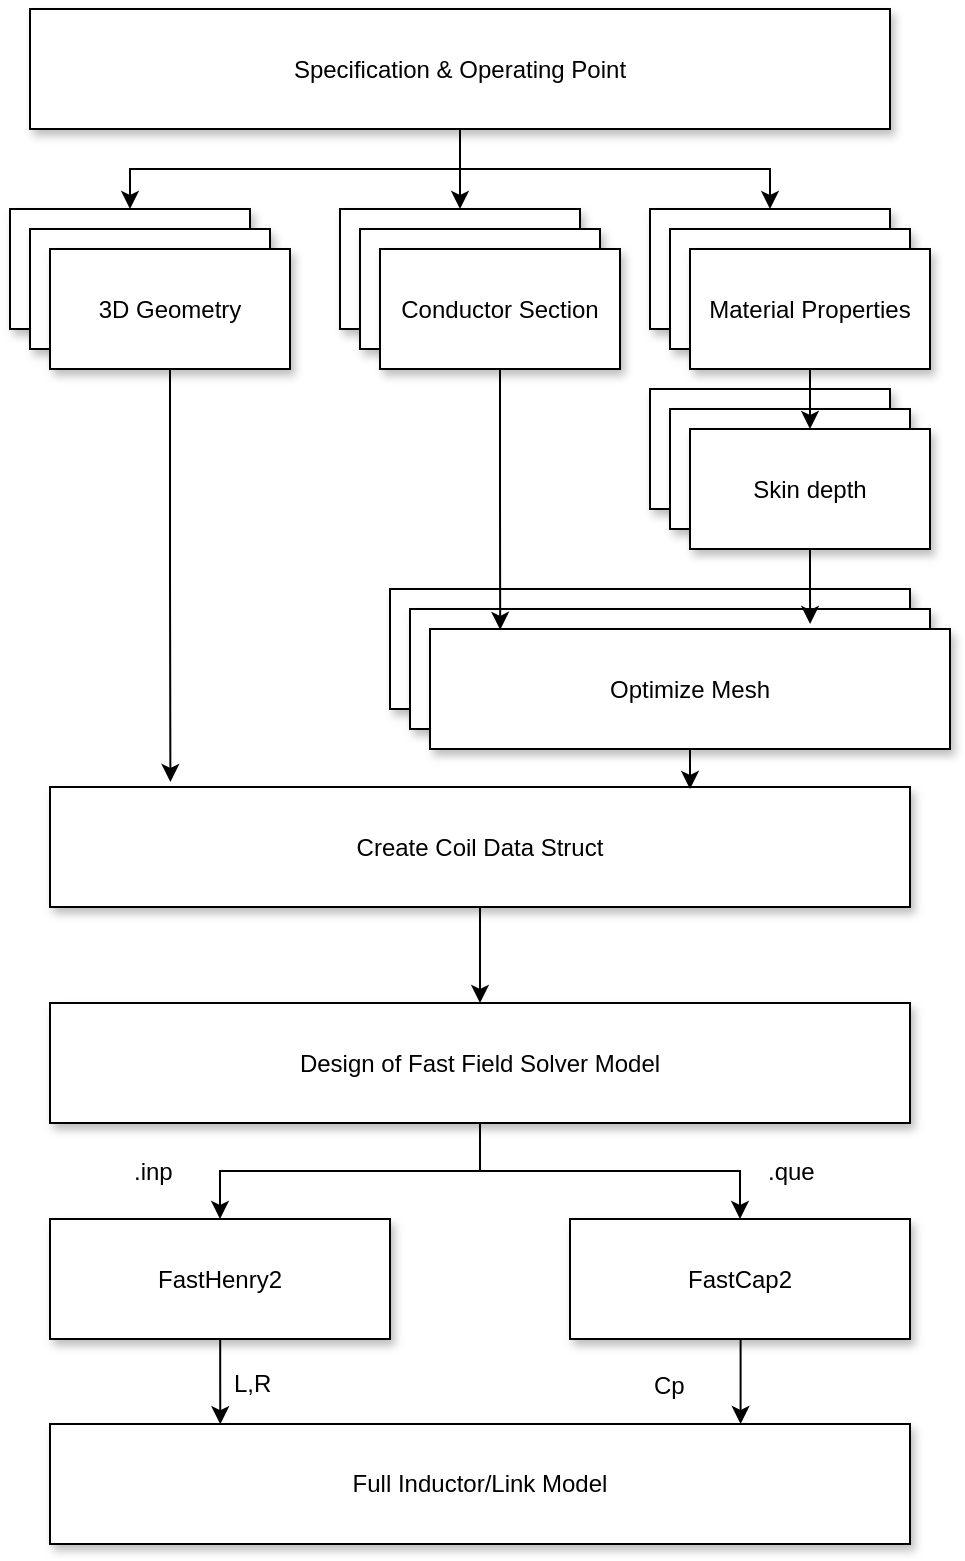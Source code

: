 <mxfile version="11.1.4" type="device"><diagram name="Page-1" id="edf60f1a-56cd-e834-aa8a-f176f3a09ee4"><mxGraphModel dx="1094" dy="689" grid="1" gridSize="10" guides="1" tooltips="1" connect="1" arrows="1" fold="1" page="1" pageScale="1" pageWidth="1100" pageHeight="850" background="#ffffff" math="0" shadow="0"><root><mxCell id="0"/><mxCell id="1" parent="0"/><mxCell id="FGRPSMdvmb6zeMOFtW-W-7" style="edgeStyle=orthogonalEdgeStyle;rounded=0;orthogonalLoop=1;jettySize=auto;html=1;entryX=0.5;entryY=0;entryDx=0;entryDy=0;" edge="1" parent="1" source="FGRPSMdvmb6zeMOFtW-W-1" target="FGRPSMdvmb6zeMOFtW-W-2"><mxGeometry relative="1" as="geometry"/></mxCell><mxCell id="FGRPSMdvmb6zeMOFtW-W-8" style="edgeStyle=orthogonalEdgeStyle;rounded=0;orthogonalLoop=1;jettySize=auto;html=1;entryX=0.5;entryY=0;entryDx=0;entryDy=0;" edge="1" parent="1" source="FGRPSMdvmb6zeMOFtW-W-1" target="FGRPSMdvmb6zeMOFtW-W-3"><mxGeometry relative="1" as="geometry"/></mxCell><mxCell id="FGRPSMdvmb6zeMOFtW-W-9" style="edgeStyle=orthogonalEdgeStyle;rounded=0;orthogonalLoop=1;jettySize=auto;html=1;entryX=0.5;entryY=0;entryDx=0;entryDy=0;" edge="1" parent="1" source="FGRPSMdvmb6zeMOFtW-W-1" target="FGRPSMdvmb6zeMOFtW-W-4"><mxGeometry relative="1" as="geometry"/></mxCell><mxCell id="FGRPSMdvmb6zeMOFtW-W-1" value="Specification &amp;amp; Operating Point" style="rounded=0;whiteSpace=wrap;html=1;shadow=1;" vertex="1" parent="1"><mxGeometry x="360" y="22.5" width="430" height="60" as="geometry"/></mxCell><mxCell id="FGRPSMdvmb6zeMOFtW-W-2" value="3D Geometry" style="rounded=0;whiteSpace=wrap;html=1;shadow=1;" vertex="1" parent="1"><mxGeometry x="350" y="122.5" width="120" height="60" as="geometry"/></mxCell><mxCell id="FGRPSMdvmb6zeMOFtW-W-3" value="Conductor Section" style="rounded=0;whiteSpace=wrap;html=1;shadow=1;" vertex="1" parent="1"><mxGeometry x="515" y="122.5" width="120" height="60" as="geometry"/></mxCell><mxCell id="FGRPSMdvmb6zeMOFtW-W-4" value="Material Properties" style="rounded=0;whiteSpace=wrap;html=1;shadow=1;" vertex="1" parent="1"><mxGeometry x="670" y="122.5" width="120" height="60" as="geometry"/></mxCell><mxCell id="FGRPSMdvmb6zeMOFtW-W-5" value="Skin depth" style="rounded=0;whiteSpace=wrap;html=1;shadow=1;" vertex="1" parent="1"><mxGeometry x="670" y="212.5" width="120" height="60" as="geometry"/></mxCell><mxCell id="FGRPSMdvmb6zeMOFtW-W-6" value="Optimize Mesh" style="rounded=0;whiteSpace=wrap;html=1;shadow=1;" vertex="1" parent="1"><mxGeometry x="540" y="312.5" width="260" height="60" as="geometry"/></mxCell><mxCell id="FGRPSMdvmb6zeMOFtW-W-18" style="edgeStyle=orthogonalEdgeStyle;rounded=0;orthogonalLoop=1;jettySize=auto;html=1;entryX=0.5;entryY=0;entryDx=0;entryDy=0;" edge="1" parent="1" source="FGRPSMdvmb6zeMOFtW-W-14" target="FGRPSMdvmb6zeMOFtW-W-17"><mxGeometry relative="1" as="geometry"/></mxCell><mxCell id="FGRPSMdvmb6zeMOFtW-W-14" value="Create Coil Data Struct" style="rounded=0;whiteSpace=wrap;html=1;shadow=1;" vertex="1" parent="1"><mxGeometry x="370" y="411.5" width="430" height="60" as="geometry"/></mxCell><mxCell id="FGRPSMdvmb6zeMOFtW-W-21" style="edgeStyle=orthogonalEdgeStyle;rounded=0;orthogonalLoop=1;jettySize=auto;html=1;entryX=0.5;entryY=0;entryDx=0;entryDy=0;" edge="1" parent="1" source="FGRPSMdvmb6zeMOFtW-W-17" target="FGRPSMdvmb6zeMOFtW-W-19"><mxGeometry relative="1" as="geometry"/></mxCell><mxCell id="FGRPSMdvmb6zeMOFtW-W-22" style="edgeStyle=orthogonalEdgeStyle;rounded=0;orthogonalLoop=1;jettySize=auto;html=1;exitX=0.5;exitY=1;exitDx=0;exitDy=0;entryX=0.5;entryY=0;entryDx=0;entryDy=0;" edge="1" parent="1" source="FGRPSMdvmb6zeMOFtW-W-17" target="FGRPSMdvmb6zeMOFtW-W-20"><mxGeometry relative="1" as="geometry"/></mxCell><mxCell id="FGRPSMdvmb6zeMOFtW-W-17" value="Design of Fast Field Solver Model" style="rounded=0;whiteSpace=wrap;html=1;shadow=1;" vertex="1" parent="1"><mxGeometry x="370" y="519.5" width="430" height="60" as="geometry"/></mxCell><mxCell id="FGRPSMdvmb6zeMOFtW-W-24" style="edgeStyle=orthogonalEdgeStyle;rounded=0;orthogonalLoop=1;jettySize=auto;html=1;entryX=0.198;entryY=0.002;entryDx=0;entryDy=0;entryPerimeter=0;" edge="1" parent="1" source="FGRPSMdvmb6zeMOFtW-W-19" target="FGRPSMdvmb6zeMOFtW-W-23"><mxGeometry relative="1" as="geometry"><Array as="points"><mxPoint x="455" y="709"/></Array></mxGeometry></mxCell><mxCell id="FGRPSMdvmb6zeMOFtW-W-19" value="FastHenry2" style="rounded=0;whiteSpace=wrap;html=1;shadow=1;" vertex="1" parent="1"><mxGeometry x="370" y="627.5" width="170" height="60" as="geometry"/></mxCell><mxCell id="FGRPSMdvmb6zeMOFtW-W-25" style="edgeStyle=orthogonalEdgeStyle;rounded=0;orthogonalLoop=1;jettySize=auto;html=1;entryX=0.803;entryY=0;entryDx=0;entryDy=0;entryPerimeter=0;" edge="1" parent="1" source="FGRPSMdvmb6zeMOFtW-W-20" target="FGRPSMdvmb6zeMOFtW-W-23"><mxGeometry relative="1" as="geometry"><mxPoint x="715" y="728" as="targetPoint"/><Array as="points"><mxPoint x="715" y="709"/></Array></mxGeometry></mxCell><mxCell id="FGRPSMdvmb6zeMOFtW-W-20" value="FastCap2" style="rounded=0;whiteSpace=wrap;html=1;shadow=1;" vertex="1" parent="1"><mxGeometry x="630" y="627.5" width="170" height="60" as="geometry"/></mxCell><mxCell id="FGRPSMdvmb6zeMOFtW-W-23" value="Full Inductor/Link Model" style="rounded=0;whiteSpace=wrap;html=1;shadow=1;" vertex="1" parent="1"><mxGeometry x="370" y="730" width="430" height="60" as="geometry"/></mxCell><mxCell id="FGRPSMdvmb6zeMOFtW-W-26" value="L,R" style="text;html=1;resizable=0;points=[];autosize=1;align=left;verticalAlign=top;spacingTop=-4;" vertex="1" parent="1"><mxGeometry x="460" y="700" width="30" height="20" as="geometry"/></mxCell><mxCell id="FGRPSMdvmb6zeMOFtW-W-27" value="Cp" style="text;html=1;resizable=0;points=[];autosize=1;align=left;verticalAlign=top;spacingTop=-4;" vertex="1" parent="1"><mxGeometry x="670" y="701" width="30" height="20" as="geometry"/></mxCell><mxCell id="FGRPSMdvmb6zeMOFtW-W-28" value=".inp" style="text;html=1;resizable=0;points=[];autosize=1;align=left;verticalAlign=top;spacingTop=-4;" vertex="1" parent="1"><mxGeometry x="410" y="593.5" width="30" height="20" as="geometry"/></mxCell><mxCell id="FGRPSMdvmb6zeMOFtW-W-29" value=".que" style="text;html=1;resizable=0;points=[];autosize=1;align=left;verticalAlign=top;spacingTop=-4;" vertex="1" parent="1"><mxGeometry x="727" y="593.5" width="40" height="20" as="geometry"/></mxCell><mxCell id="FGRPSMdvmb6zeMOFtW-W-71" value="3D Geometry" style="rounded=0;whiteSpace=wrap;html=1;shadow=1;" vertex="1" parent="1"><mxGeometry x="360" y="132.5" width="120" height="60" as="geometry"/></mxCell><mxCell id="FGRPSMdvmb6zeMOFtW-W-72" value="Conductor Section" style="rounded=0;whiteSpace=wrap;html=1;shadow=1;" vertex="1" parent="1"><mxGeometry x="525" y="132.5" width="120" height="60" as="geometry"/></mxCell><mxCell id="FGRPSMdvmb6zeMOFtW-W-73" value="Material Properties" style="rounded=0;whiteSpace=wrap;html=1;shadow=1;" vertex="1" parent="1"><mxGeometry x="680" y="132.5" width="120" height="60" as="geometry"/></mxCell><mxCell id="FGRPSMdvmb6zeMOFtW-W-74" value="Skin depth" style="rounded=0;whiteSpace=wrap;html=1;shadow=1;" vertex="1" parent="1"><mxGeometry x="680" y="222.5" width="120" height="60" as="geometry"/></mxCell><mxCell id="FGRPSMdvmb6zeMOFtW-W-75" value="Optimize Mesh" style="rounded=0;whiteSpace=wrap;html=1;shadow=1;" vertex="1" parent="1"><mxGeometry x="550" y="322.5" width="260" height="60" as="geometry"/></mxCell><mxCell id="FGRPSMdvmb6zeMOFtW-W-81" style="edgeStyle=orthogonalEdgeStyle;rounded=0;orthogonalLoop=1;jettySize=auto;html=1;entryX=0.14;entryY=-0.042;entryDx=0;entryDy=0;entryPerimeter=0;" edge="1" parent="1" source="FGRPSMdvmb6zeMOFtW-W-76" target="FGRPSMdvmb6zeMOFtW-W-14"><mxGeometry relative="1" as="geometry"/></mxCell><mxCell id="FGRPSMdvmb6zeMOFtW-W-76" value="3D Geometry" style="rounded=0;whiteSpace=wrap;html=1;shadow=1;" vertex="1" parent="1"><mxGeometry x="370" y="142.5" width="120" height="60" as="geometry"/></mxCell><mxCell id="FGRPSMdvmb6zeMOFtW-W-85" style="edgeStyle=orthogonalEdgeStyle;rounded=0;orthogonalLoop=1;jettySize=auto;html=1;entryX=0.135;entryY=0.007;entryDx=0;entryDy=0;entryPerimeter=0;" edge="1" parent="1" source="FGRPSMdvmb6zeMOFtW-W-77" target="FGRPSMdvmb6zeMOFtW-W-80"><mxGeometry relative="1" as="geometry"/></mxCell><mxCell id="FGRPSMdvmb6zeMOFtW-W-77" value="Conductor Section" style="rounded=0;whiteSpace=wrap;html=1;shadow=1;" vertex="1" parent="1"><mxGeometry x="535" y="142.5" width="120" height="60" as="geometry"/></mxCell><mxCell id="FGRPSMdvmb6zeMOFtW-W-86" style="edgeStyle=orthogonalEdgeStyle;rounded=0;orthogonalLoop=1;jettySize=auto;html=1;entryX=0.5;entryY=0;entryDx=0;entryDy=0;" edge="1" parent="1" source="FGRPSMdvmb6zeMOFtW-W-78" target="FGRPSMdvmb6zeMOFtW-W-79"><mxGeometry relative="1" as="geometry"/></mxCell><mxCell id="FGRPSMdvmb6zeMOFtW-W-78" value="Material Properties" style="rounded=0;whiteSpace=wrap;html=1;shadow=1;" vertex="1" parent="1"><mxGeometry x="690" y="142.5" width="120" height="60" as="geometry"/></mxCell><mxCell id="FGRPSMdvmb6zeMOFtW-W-84" style="edgeStyle=orthogonalEdgeStyle;rounded=0;orthogonalLoop=1;jettySize=auto;html=1;entryX=0.731;entryY=-0.042;entryDx=0;entryDy=0;entryPerimeter=0;" edge="1" parent="1" source="FGRPSMdvmb6zeMOFtW-W-79" target="FGRPSMdvmb6zeMOFtW-W-80"><mxGeometry relative="1" as="geometry"/></mxCell><mxCell id="FGRPSMdvmb6zeMOFtW-W-79" value="Skin depth" style="rounded=0;whiteSpace=wrap;html=1;shadow=1;" vertex="1" parent="1"><mxGeometry x="690" y="232.5" width="120" height="60" as="geometry"/></mxCell><mxCell id="FGRPSMdvmb6zeMOFtW-W-83" style="edgeStyle=orthogonalEdgeStyle;rounded=0;orthogonalLoop=1;jettySize=auto;html=1;entryX=0.745;entryY=0.018;entryDx=0;entryDy=0;entryPerimeter=0;" edge="1" parent="1" source="FGRPSMdvmb6zeMOFtW-W-80" target="FGRPSMdvmb6zeMOFtW-W-14"><mxGeometry relative="1" as="geometry"/></mxCell><mxCell id="FGRPSMdvmb6zeMOFtW-W-80" value="Optimize Mesh" style="rounded=0;whiteSpace=wrap;html=1;shadow=1;" vertex="1" parent="1"><mxGeometry x="560" y="332.5" width="260" height="60" as="geometry"/></mxCell></root></mxGraphModel></diagram></mxfile>